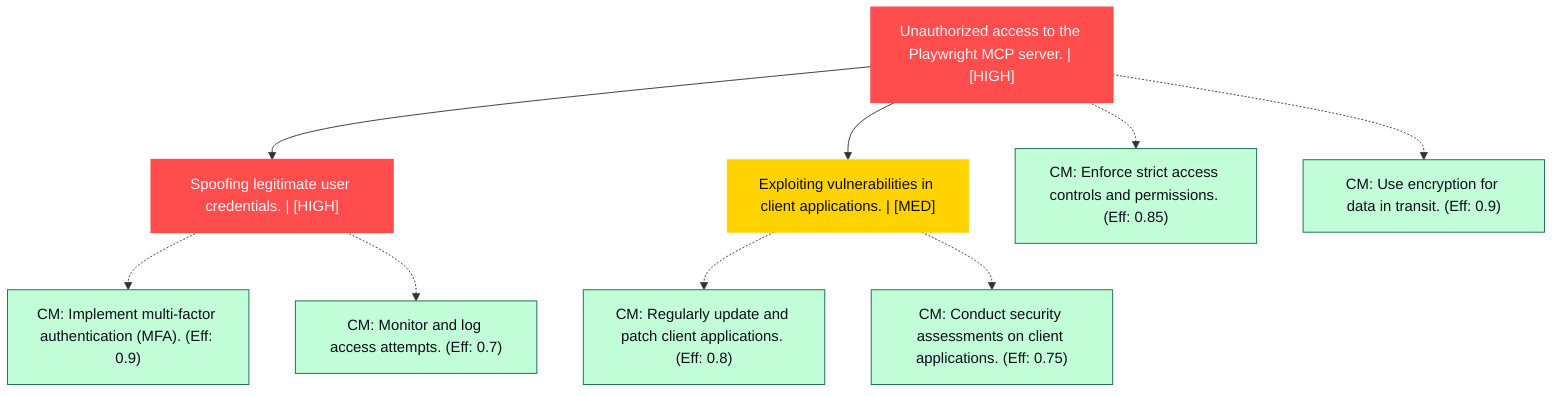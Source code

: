 graph TB
  node_01K6438Y2THGK188DDSFBDCCJC["Unauthorized access to the Playwright MCP server. | [HIGH]"]:::highRisk
  node_01K6438Y2THGK188DDSFBDCCJC-1["Spoofing legitimate user credentials. | [HIGH]"]:::highRisk
  node_01K6438Y2THGK188DDSFBDCCJC-1_cm_0["CM: Implement multi-factor authentication (MFA). (Eff: 0.9)"]:::countermeasure
  node_01K6438Y2THGK188DDSFBDCCJC-1_cm_1["CM: Monitor and log access attempts. (Eff: 0.7)"]:::countermeasure
  node_01K6438Y2THGK188DDSFBDCCJC-2["Exploiting vulnerabilities in client applications. | [MED]"]:::mediumRisk
  node_01K6438Y2THGK188DDSFBDCCJC-2_cm_0["CM: Regularly update and patch client applications. (Eff: 0.8)"]:::countermeasure
  node_01K6438Y2THGK188DDSFBDCCJC-2_cm_1["CM: Conduct security assessments on client applications. (Eff: 0.75)"]:::countermeasure
  node_01K6438Y2THGK188DDSFBDCCJC_cm_0["CM: Enforce strict access controls and permissions. (Eff: 0.85)"]:::countermeasure
  node_01K6438Y2THGK188DDSFBDCCJC_cm_1["CM: Use encryption for data in transit. (Eff: 0.9)"]:::countermeasure

  node_01K6438Y2THGK188DDSFBDCCJC --> node_01K6438Y2THGK188DDSFBDCCJC-1
  node_01K6438Y2THGK188DDSFBDCCJC-1 -.-> node_01K6438Y2THGK188DDSFBDCCJC-1_cm_0
  node_01K6438Y2THGK188DDSFBDCCJC-1 -.-> node_01K6438Y2THGK188DDSFBDCCJC-1_cm_1
  node_01K6438Y2THGK188DDSFBDCCJC --> node_01K6438Y2THGK188DDSFBDCCJC-2
  node_01K6438Y2THGK188DDSFBDCCJC-2 -.-> node_01K6438Y2THGK188DDSFBDCCJC-2_cm_0
  node_01K6438Y2THGK188DDSFBDCCJC-2 -.-> node_01K6438Y2THGK188DDSFBDCCJC-2_cm_1
  node_01K6438Y2THGK188DDSFBDCCJC -.-> node_01K6438Y2THGK188DDSFBDCCJC_cm_0
  node_01K6438Y2THGK188DDSFBDCCJC -.-> node_01K6438Y2THGK188DDSFBDCCJC_cm_1

  classDef andNode fill:#FF4C4C,stroke:#FF4C4C,stroke-width:2px,color:#F5F7FA
  classDef orNode fill:#36FF8F,stroke:#36FF8F,stroke-width:2px,color:#0B0D17
  classDef leafNode fill:#29ABE2,stroke:#29ABE2,stroke-width:2px,color:#F5F7FA
  classDef highRisk fill:#FF4C4C,color:#F5F7FA,stroke:#FF4C4C,stroke-width:2px
  classDef mediumRisk fill:#FFD300,stroke:#FFD300,stroke-width:1px,color:#0B0D17
  classDef lowRisk fill:#FFF2B3,stroke:#FFF2B3,stroke-width:1px,color:#0B0D17
  classDef countermeasure fill:#C2FFD8,stroke:#106B49,stroke-width:1px,color:#0B0D17
  classDef reference fill:#A259FF,stroke:#c3a4ff,stroke-width:1px,stroke-dasharray:3 3,color:#F5F7FA
  classDef mitreNode stroke-dasharray:5 5
  classDef note fill:#ffffcc,stroke:#ffcc00,stroke-width:2px,stroke-dasharray:5 5